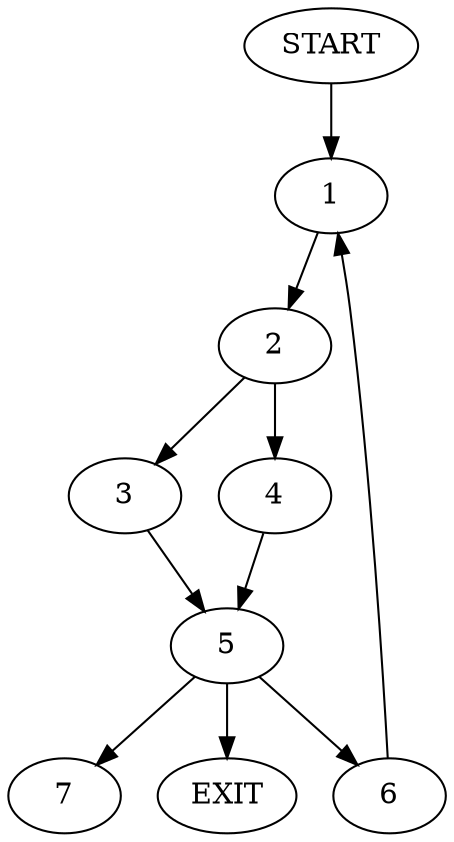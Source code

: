 digraph { 
0 [label="START"];
1;
2;
3;
4;
5;
6;
7;
8[label="EXIT"];
0 -> 1;
1 -> 2;
2 -> 3;
2 -> 4;
3 -> 5;
4 -> 5;
5 -> 8;
5 -> 6;
5:s2 -> 7;
6 -> 1;
}